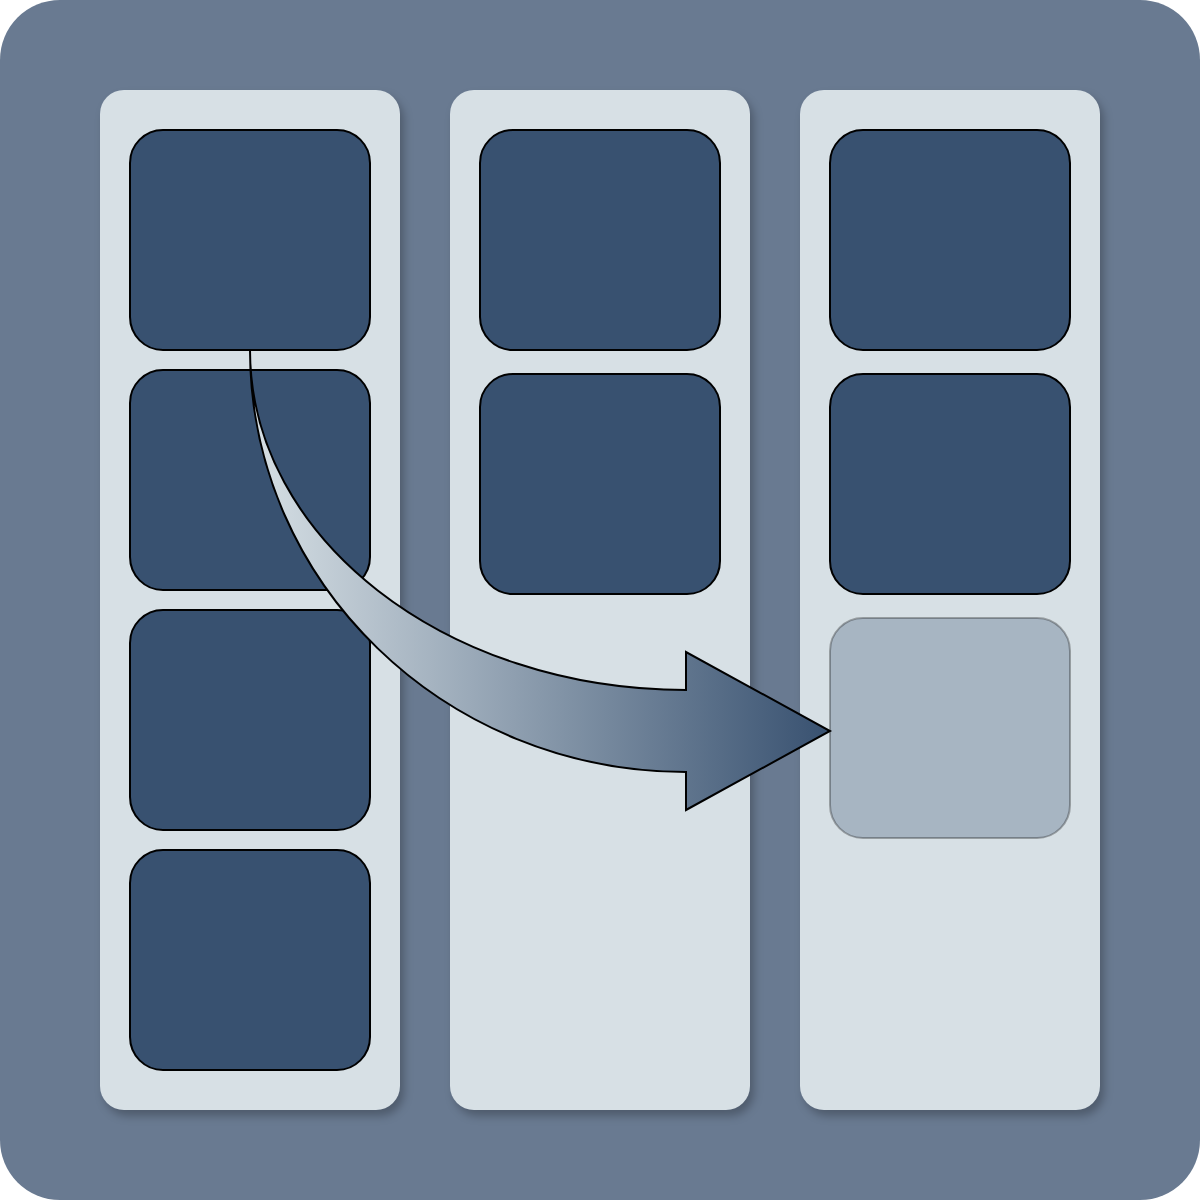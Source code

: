 <mxfile version="26.1.1">
  <diagram name="Page-1" id="j3bJ796ipqwLlpyQ7kwF">
    <mxGraphModel dx="1434" dy="772" grid="1" gridSize="10" guides="1" tooltips="1" connect="1" arrows="1" fold="1" page="1" pageScale="1" pageWidth="827" pageHeight="1169" math="0" shadow="0">
      <root>
        <mxCell id="0" />
        <mxCell id="1" parent="0" />
        <mxCell id="htj9lrFPSWlIHF2Fdgeb-1" value="" style="rounded=1;whiteSpace=wrap;html=1;perimeterSpacing=0;arcSize=5;fillColor=#697a91;strokeColor=none;strokeWidth=3;" parent="1" vertex="1">
          <mxGeometry x="120" y="80" width="600" height="600" as="geometry" />
        </mxCell>
        <mxCell id="htj9lrFPSWlIHF2Fdgeb-2" value="" style="rounded=1;whiteSpace=wrap;html=1;fillColor=#d7e0e5;strokeColor=none;arcSize=8;strokeWidth=2;fillStyle=solid;gradientColor=none;shadow=1;" parent="1" vertex="1">
          <mxGeometry x="170" y="125" width="150" height="510" as="geometry" />
        </mxCell>
        <mxCell id="htj9lrFPSWlIHF2Fdgeb-3" value="" style="rounded=1;whiteSpace=wrap;html=1;fillColor=#D7E0E5;strokeColor=none;arcSize=8;strokeWidth=2;shadow=1;fillStyle=solid;" parent="1" vertex="1">
          <mxGeometry x="345" y="125" width="150" height="510" as="geometry" />
        </mxCell>
        <mxCell id="htj9lrFPSWlIHF2Fdgeb-4" value="" style="rounded=1;whiteSpace=wrap;html=1;fillColor=#D7E0E5;strokeColor=none;arcSize=8;strokeWidth=2;shadow=1;shadowBlur=2;" parent="1" vertex="1">
          <mxGeometry x="520" y="125" width="150" height="510" as="geometry" />
        </mxCell>
        <mxCell id="htj9lrFPSWlIHF2Fdgeb-5" value="" style="rounded=1;whiteSpace=wrap;html=1;fillStyle=solid;fillColor=#385170;strokeColor=default;fontColor=#000000;" parent="1" vertex="1">
          <mxGeometry x="185" y="145" width="120" height="110" as="geometry" />
        </mxCell>
        <mxCell id="htj9lrFPSWlIHF2Fdgeb-27" value="" style="rounded=1;whiteSpace=wrap;html=1;fillColor=#385170;strokeColor=default;fontColor=#000000;gradientColor=none;opacity=30;" parent="1" vertex="1">
          <mxGeometry x="535" y="389" width="120" height="110" as="geometry" />
        </mxCell>
        <mxCell id="htj9lrFPSWlIHF2Fdgeb-57" value="" style="rounded=1;whiteSpace=wrap;html=1;fillStyle=solid;fillColor=#385170;strokeColor=default;fontColor=#000000;" parent="1" vertex="1">
          <mxGeometry x="185" y="265" width="120" height="110" as="geometry" />
        </mxCell>
        <mxCell id="htj9lrFPSWlIHF2Fdgeb-58" value="" style="rounded=1;whiteSpace=wrap;html=1;fillStyle=solid;fillColor=#385170;strokeColor=default;fontColor=#000000;" parent="1" vertex="1">
          <mxGeometry x="185" y="385" width="120" height="110" as="geometry" />
        </mxCell>
        <mxCell id="htj9lrFPSWlIHF2Fdgeb-20" value="" style="html=1;shadow=0;dashed=0;align=center;verticalAlign=middle;shape=mxgraph.arrows2.jumpInArrow;dy=20.5;dx=72;arrowHead=79;flipV=1;flipH=0;fillColor=#D7E0E5;strokeColor=#000000;gradientColor=#385170;gradientDirection=east;" parent="1" vertex="1">
          <mxGeometry x="245" y="255" width="290" height="230" as="geometry" />
        </mxCell>
        <mxCell id="3wRXX5DGnffCEUnww5yt-2" value="" style="rounded=1;whiteSpace=wrap;html=1;fillStyle=solid;fillColor=#385170;strokeColor=default;fontColor=#000000;" parent="1" vertex="1">
          <mxGeometry x="185" y="505" width="120" height="110" as="geometry" />
        </mxCell>
        <mxCell id="3wRXX5DGnffCEUnww5yt-3" value="" style="rounded=1;whiteSpace=wrap;html=1;fillStyle=solid;fillColor=#385170;strokeColor=default;fontColor=#000000;" parent="1" vertex="1">
          <mxGeometry x="360" y="145" width="120" height="110" as="geometry" />
        </mxCell>
        <mxCell id="3wRXX5DGnffCEUnww5yt-4" value="" style="rounded=1;whiteSpace=wrap;html=1;fillStyle=solid;fillColor=#385170;strokeColor=default;fontColor=#000000;" parent="1" vertex="1">
          <mxGeometry x="360" y="267" width="120" height="110" as="geometry" />
        </mxCell>
        <mxCell id="3wRXX5DGnffCEUnww5yt-5" value="" style="rounded=1;whiteSpace=wrap;html=1;fillStyle=solid;fillColor=#385170;strokeColor=default;fontColor=#000000;" parent="1" vertex="1">
          <mxGeometry x="535" y="145" width="120" height="110" as="geometry" />
        </mxCell>
        <mxCell id="3wRXX5DGnffCEUnww5yt-6" value="" style="rounded=1;whiteSpace=wrap;html=1;fillStyle=solid;fillColor=#385170;strokeColor=default;fontColor=#000000;" parent="1" vertex="1">
          <mxGeometry x="535" y="267" width="120" height="110" as="geometry" />
        </mxCell>
      </root>
    </mxGraphModel>
  </diagram>
</mxfile>

